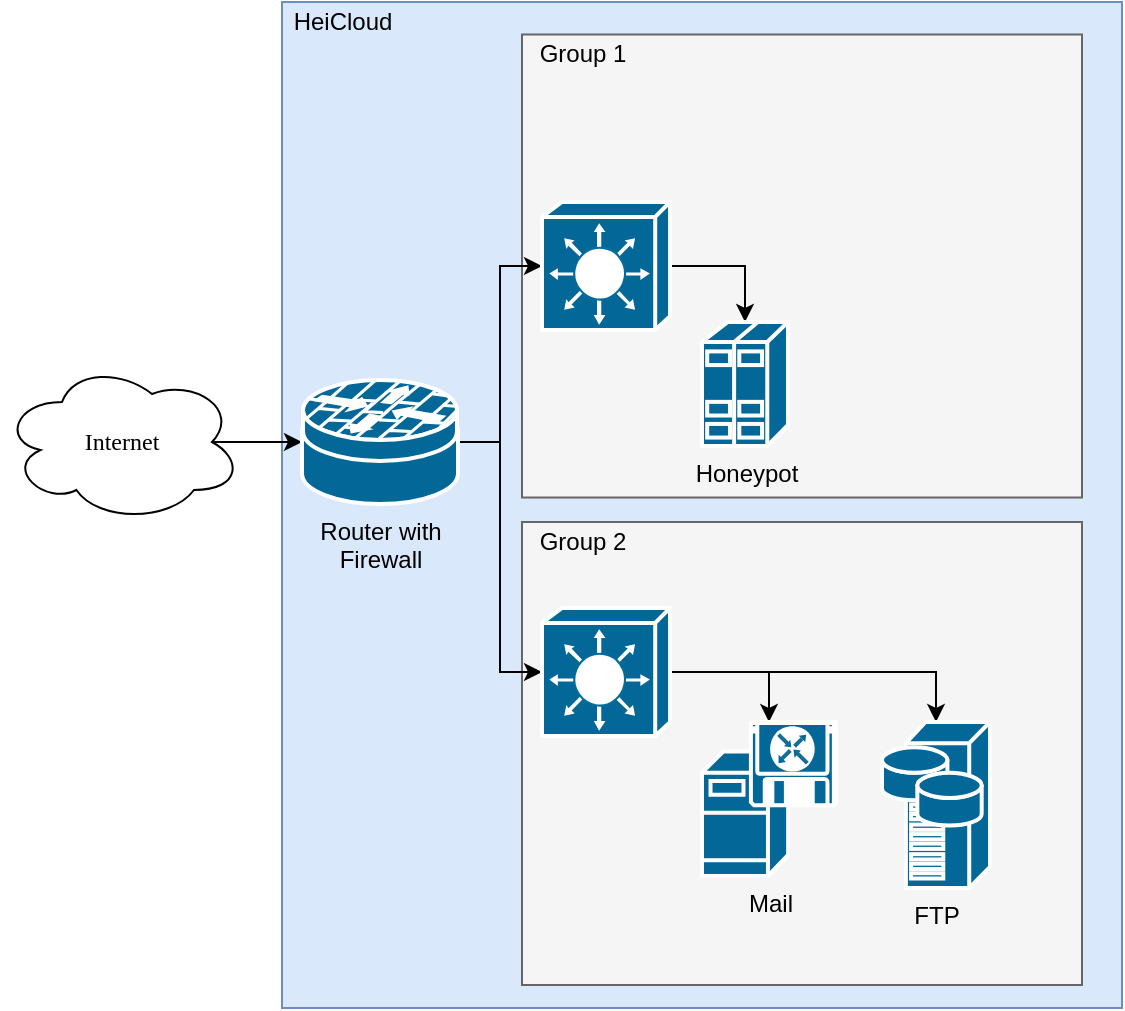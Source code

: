 <mxfile version="14.9.6" type="device"><diagram name="Page-1" id="c37626ed-c26b-45fb-9056-f9ebc6bb27b6"><mxGraphModel dx="122" dy="1085" grid="1" gridSize="10" guides="1" tooltips="1" connect="1" arrows="1" fold="1" page="1" pageScale="1" pageWidth="1100" pageHeight="850" background="none" math="0" shadow="0"><root><mxCell id="0"/><mxCell id="1" parent="0"/><mxCell id="3h123npTtwbIQ1JmGn7Q-23" value="" style="rounded=0;whiteSpace=wrap;html=1;fillColor=#dae8fc;strokeColor=#6c8ebf;" vertex="1" parent="1"><mxGeometry x="1430" y="220" width="420" height="503" as="geometry"/></mxCell><mxCell id="3h123npTtwbIQ1JmGn7Q-20" value="" style="rounded=0;whiteSpace=wrap;html=1;fillColor=#f5f5f5;strokeColor=#666666;fontColor=#333333;" vertex="1" parent="1"><mxGeometry x="1550" y="236.25" width="280" height="231.5" as="geometry"/></mxCell><mxCell id="3h123npTtwbIQ1JmGn7Q-18" value="" style="rounded=0;whiteSpace=wrap;html=1;fillColor=#f5f5f5;strokeColor=#666666;fontColor=#333333;" vertex="1" parent="1"><mxGeometry x="1550" y="480" width="280" height="231.5" as="geometry"/></mxCell><mxCell id="3h123npTtwbIQ1JmGn7Q-2" style="edgeStyle=orthogonalEdgeStyle;rounded=0;orthogonalLoop=1;jettySize=auto;html=1;exitX=0.875;exitY=0.5;exitDx=0;exitDy=0;exitPerimeter=0;" edge="1" parent="1" source="1c7a67bf8fd3230f-15" target="3h123npTtwbIQ1JmGn7Q-4"><mxGeometry relative="1" as="geometry"><mxPoint x="1440" y="440" as="targetPoint"/></mxGeometry></mxCell><mxCell id="1c7a67bf8fd3230f-15" value="Internet" style="ellipse;shape=cloud;whiteSpace=wrap;html=1;rounded=0;shadow=0;comic=0;strokeWidth=1;fontFamily=Verdana;fontSize=12;" parent="1" vertex="1"><mxGeometry x="1290" y="400" width="120" height="80" as="geometry"/></mxCell><mxCell id="3h123npTtwbIQ1JmGn7Q-7" style="edgeStyle=orthogonalEdgeStyle;rounded=0;orthogonalLoop=1;jettySize=auto;html=1;exitX=1;exitY=0.5;exitDx=0;exitDy=0;exitPerimeter=0;entryX=0;entryY=0.5;entryDx=0;entryDy=0;entryPerimeter=0;" edge="1" parent="1" source="3h123npTtwbIQ1JmGn7Q-4" target="3h123npTtwbIQ1JmGn7Q-6"><mxGeometry relative="1" as="geometry"/></mxCell><mxCell id="3h123npTtwbIQ1JmGn7Q-9" style="edgeStyle=orthogonalEdgeStyle;rounded=0;orthogonalLoop=1;jettySize=auto;html=1;exitX=1;exitY=0.5;exitDx=0;exitDy=0;exitPerimeter=0;entryX=0;entryY=0.5;entryDx=0;entryDy=0;entryPerimeter=0;" edge="1" parent="1" source="3h123npTtwbIQ1JmGn7Q-4" target="3h123npTtwbIQ1JmGn7Q-8"><mxGeometry relative="1" as="geometry"/></mxCell><mxCell id="3h123npTtwbIQ1JmGn7Q-4" value="&lt;div&gt;Router with &lt;br&gt;&lt;/div&gt;&lt;div&gt;Firewall&lt;br&gt;&lt;/div&gt;" style="shape=mxgraph.cisco.security.router_firewall;html=1;pointerEvents=1;dashed=0;fillColor=#036897;strokeColor=#ffffff;strokeWidth=2;verticalLabelPosition=bottom;verticalAlign=top;align=center;outlineConnect=0;" vertex="1" parent="1"><mxGeometry x="1440" y="409" width="78" height="62" as="geometry"/></mxCell><mxCell id="3h123npTtwbIQ1JmGn7Q-22" style="edgeStyle=orthogonalEdgeStyle;rounded=0;orthogonalLoop=1;jettySize=auto;html=1;exitX=1;exitY=0.5;exitDx=0;exitDy=0;exitPerimeter=0;entryX=0.5;entryY=0;entryDx=0;entryDy=0;entryPerimeter=0;" edge="1" parent="1" source="3h123npTtwbIQ1JmGn7Q-6" target="3h123npTtwbIQ1JmGn7Q-17"><mxGeometry relative="1" as="geometry"/></mxCell><mxCell id="3h123npTtwbIQ1JmGn7Q-6" value="" style="shape=mxgraph.cisco.switches.layer_3_switch;html=1;pointerEvents=1;dashed=0;fillColor=#036897;strokeColor=#ffffff;strokeWidth=2;verticalLabelPosition=bottom;verticalAlign=top;align=center;outlineConnect=0;" vertex="1" parent="1"><mxGeometry x="1560" y="320" width="64" height="64" as="geometry"/></mxCell><mxCell id="3h123npTtwbIQ1JmGn7Q-14" style="edgeStyle=orthogonalEdgeStyle;rounded=0;orthogonalLoop=1;jettySize=auto;html=1;exitX=1;exitY=0.5;exitDx=0;exitDy=0;exitPerimeter=0;entryX=0.5;entryY=0;entryDx=0;entryDy=0;entryPerimeter=0;" edge="1" parent="1" source="3h123npTtwbIQ1JmGn7Q-8" target="3h123npTtwbIQ1JmGn7Q-10"><mxGeometry relative="1" as="geometry"/></mxCell><mxCell id="3h123npTtwbIQ1JmGn7Q-15" style="edgeStyle=orthogonalEdgeStyle;rounded=0;orthogonalLoop=1;jettySize=auto;html=1;exitX=1;exitY=0.5;exitDx=0;exitDy=0;exitPerimeter=0;entryX=0.5;entryY=0;entryDx=0;entryDy=0;entryPerimeter=0;" edge="1" parent="1" source="3h123npTtwbIQ1JmGn7Q-8" target="3h123npTtwbIQ1JmGn7Q-11"><mxGeometry relative="1" as="geometry"/></mxCell><mxCell id="3h123npTtwbIQ1JmGn7Q-8" value="" style="shape=mxgraph.cisco.switches.layer_3_switch;html=1;pointerEvents=1;dashed=0;fillColor=#036897;strokeColor=#ffffff;strokeWidth=2;verticalLabelPosition=bottom;verticalAlign=top;align=center;outlineConnect=0;" vertex="1" parent="1"><mxGeometry x="1560" y="523" width="64" height="64" as="geometry"/></mxCell><mxCell id="3h123npTtwbIQ1JmGn7Q-10" value="Mail" style="shape=mxgraph.cisco.servers.software_based_server;html=1;pointerEvents=1;dashed=0;fillColor=#036897;strokeColor=#ffffff;strokeWidth=2;verticalLabelPosition=bottom;verticalAlign=top;align=center;outlineConnect=0;" vertex="1" parent="1"><mxGeometry x="1640" y="580" width="67" height="77" as="geometry"/></mxCell><mxCell id="3h123npTtwbIQ1JmGn7Q-11" value="FTP" style="shape=mxgraph.cisco.servers.storage_server;html=1;pointerEvents=1;dashed=0;fillColor=#036897;strokeColor=#ffffff;strokeWidth=2;verticalLabelPosition=bottom;verticalAlign=top;align=center;outlineConnect=0;" vertex="1" parent="1"><mxGeometry x="1730" y="580" width="54" height="83" as="geometry"/></mxCell><mxCell id="3h123npTtwbIQ1JmGn7Q-17" value="&lt;div&gt;Honeypot&lt;/div&gt;" style="shape=mxgraph.cisco.servers.standard_host;html=1;pointerEvents=1;dashed=0;fillColor=#036897;strokeColor=#ffffff;strokeWidth=2;verticalLabelPosition=bottom;verticalAlign=top;align=center;outlineConnect=0;" vertex="1" parent="1"><mxGeometry x="1640" y="380" width="43" height="62" as="geometry"/></mxCell><mxCell id="3h123npTtwbIQ1JmGn7Q-19" value="Group 2" style="text;html=1;align=center;verticalAlign=middle;resizable=0;points=[];autosize=1;strokeColor=none;" vertex="1" parent="1"><mxGeometry x="1550" y="480" width="60" height="20" as="geometry"/></mxCell><mxCell id="3h123npTtwbIQ1JmGn7Q-21" value="Group 1" style="text;html=1;align=center;verticalAlign=middle;resizable=0;points=[];autosize=1;strokeColor=none;" vertex="1" parent="1"><mxGeometry x="1550" y="236.25" width="60" height="20" as="geometry"/></mxCell><mxCell id="3h123npTtwbIQ1JmGn7Q-24" value="HeiCloud" style="text;html=1;align=center;verticalAlign=middle;resizable=0;points=[];autosize=1;strokeColor=none;" vertex="1" parent="1"><mxGeometry x="1430" y="220" width="60" height="20" as="geometry"/></mxCell></root></mxGraphModel></diagram></mxfile>